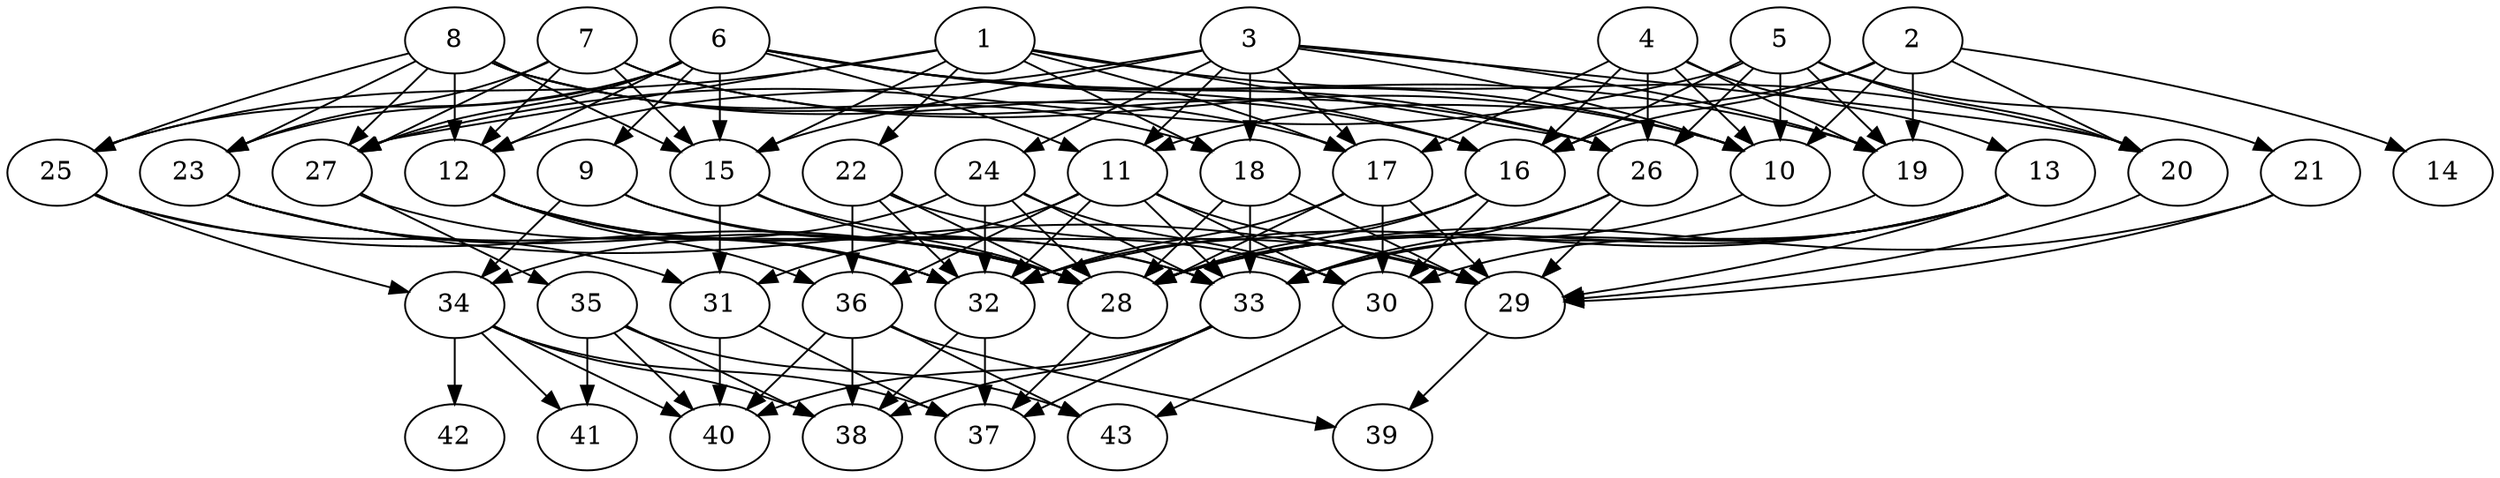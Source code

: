 // DAG (tier=3-complex, mode=data, n=43, ccr=0.501, fat=0.714, density=0.747, regular=0.309, jump=0.244, mindata=4194304, maxdata=33554432)
// DAG automatically generated by daggen at Sun Aug 24 16:33:35 2025
// /home/ermia/Project/Environments/daggen/bin/daggen --dot --ccr 0.501 --fat 0.714 --regular 0.309 --density 0.747 --jump 0.244 --mindata 4194304 --maxdata 33554432 -n 43 
digraph G {
  1 [size="42551922832897088", alpha="0.16", expect_size="21275961416448544"]
  1 -> 15 [size ="1981698749235200"]
  1 -> 17 [size ="1981698749235200"]
  1 -> 18 [size ="1981698749235200"]
  1 -> 20 [size ="1981698749235200"]
  1 -> 22 [size ="1981698749235200"]
  1 -> 25 [size ="1981698749235200"]
  1 -> 26 [size ="1981698749235200"]
  1 -> 27 [size ="1981698749235200"]
  2 [size="21746916520108840", alpha="0.10", expect_size="10873458260054420"]
  2 -> 10 [size ="696493908426752"]
  2 -> 11 [size ="696493908426752"]
  2 -> 14 [size ="696493908426752"]
  2 -> 16 [size ="696493908426752"]
  2 -> 19 [size ="696493908426752"]
  2 -> 20 [size ="696493908426752"]
  3 [size="11990258235683608576", alpha="0.03", expect_size="5995129117841804288"]
  3 -> 10 [size ="4933432647876608"]
  3 -> 11 [size ="4933432647876608"]
  3 -> 12 [size ="4933432647876608"]
  3 -> 15 [size ="4933432647876608"]
  3 -> 17 [size ="4933432647876608"]
  3 -> 18 [size ="4933432647876608"]
  3 -> 19 [size ="4933432647876608"]
  3 -> 20 [size ="4933432647876608"]
  3 -> 24 [size ="4933432647876608"]
  4 [size="2907376330687515721728", alpha="0.01", expect_size="1453688165343757860864"]
  4 -> 10 [size ="1629636790321152"]
  4 -> 13 [size ="1629636790321152"]
  4 -> 16 [size ="1629636790321152"]
  4 -> 17 [size ="1629636790321152"]
  4 -> 19 [size ="1629636790321152"]
  4 -> 26 [size ="1629636790321152"]
  5 [size="1000422459476711309312", alpha="0.03", expect_size="500211229738355654656"]
  5 -> 10 [size ="800225295859712"]
  5 -> 16 [size ="800225295859712"]
  5 -> 19 [size ="800225295859712"]
  5 -> 20 [size ="800225295859712"]
  5 -> 21 [size ="800225295859712"]
  5 -> 26 [size ="800225295859712"]
  5 -> 27 [size ="800225295859712"]
  6 [size="59399048839094272", alpha="0.05", expect_size="29699524419547136"]
  6 -> 9 [size ="1113642103734272"]
  6 -> 10 [size ="1113642103734272"]
  6 -> 11 [size ="1113642103734272"]
  6 -> 12 [size ="1113642103734272"]
  6 -> 15 [size ="1113642103734272"]
  6 -> 16 [size ="1113642103734272"]
  6 -> 19 [size ="1113642103734272"]
  6 -> 23 [size ="1113642103734272"]
  6 -> 25 [size ="1113642103734272"]
  6 -> 26 [size ="1113642103734272"]
  6 -> 27 [size ="1113642103734272"]
  7 [size="6672533648387866624000", alpha="0.14", expect_size="3336266824193933312000"]
  7 -> 10 [size ="2835418500300800"]
  7 -> 12 [size ="2835418500300800"]
  7 -> 15 [size ="2835418500300800"]
  7 -> 23 [size ="2835418500300800"]
  7 -> 26 [size ="2835418500300800"]
  7 -> 27 [size ="2835418500300800"]
  8 [size="2714055025512114688", alpha="0.13", expect_size="1357027512756057344"]
  8 -> 12 [size ="1185316761239552"]
  8 -> 15 [size ="1185316761239552"]
  8 -> 16 [size ="1185316761239552"]
  8 -> 17 [size ="1185316761239552"]
  8 -> 18 [size ="1185316761239552"]
  8 -> 23 [size ="1185316761239552"]
  8 -> 25 [size ="1185316761239552"]
  8 -> 27 [size ="1185316761239552"]
  9 [size="115828500954509120", alpha="0.03", expect_size="57914250477254560"]
  9 -> 28 [size ="8483963018412032"]
  9 -> 33 [size ="8483963018412032"]
  9 -> 34 [size ="8483963018412032"]
  10 [size="146426982599600000", alpha="0.04", expect_size="73213491299800000"]
  10 -> 33 [size ="2990156231475200"]
  11 [size="5884786431654818217984", alpha="0.16", expect_size="2942393215827409108992"]
  11 -> 29 [size ="2607616924581888"]
  11 -> 30 [size ="2607616924581888"]
  11 -> 31 [size ="2607616924581888"]
  11 -> 32 [size ="2607616924581888"]
  11 -> 33 [size ="2607616924581888"]
  11 -> 36 [size ="2607616924581888"]
  12 [size="6976454853660770304000", alpha="0.14", expect_size="3488227426830385152000"]
  12 -> 28 [size ="2920876395724800"]
  12 -> 32 [size ="2920876395724800"]
  12 -> 33 [size ="2920876395724800"]
  12 -> 36 [size ="2920876395724800"]
  13 [size="9177023026453428224", alpha="0.05", expect_size="4588511513226714112"]
  13 -> 28 [size ="8729005666598912"]
  13 -> 29 [size ="8729005666598912"]
  13 -> 30 [size ="8729005666598912"]
  13 -> 32 [size ="8729005666598912"]
  13 -> 33 [size ="8729005666598912"]
  14 [size="510236505294181504", alpha="0.11", expect_size="255118252647090752"]
  15 [size="1232719734711689150464", alpha="0.10", expect_size="616359867355844575232"]
  15 -> 28 [size ="919742424547328"]
  15 -> 30 [size ="919742424547328"]
  15 -> 31 [size ="919742424547328"]
  16 [size="14826714403408711778304", alpha="0.13", expect_size="7413357201704355889152"]
  16 -> 28 [size ="4828215008821248"]
  16 -> 30 [size ="4828215008821248"]
  16 -> 32 [size ="4828215008821248"]
  17 [size="271608483339965696", alpha="0.07", expect_size="135804241669982848"]
  17 -> 28 [size ="6292316201418752"]
  17 -> 29 [size ="6292316201418752"]
  17 -> 30 [size ="6292316201418752"]
  17 -> 32 [size ="6292316201418752"]
  18 [size="3209516832939573248000", alpha="0.17", expect_size="1604758416469786624000"]
  18 -> 28 [size ="1740669924147200"]
  18 -> 29 [size ="1740669924147200"]
  18 -> 33 [size ="1740669924147200"]
  19 [size="6961451789797449728", alpha="0.19", expect_size="3480725894898724864"]
  19 -> 28 [size ="2434300431564800"]
  20 [size="1715753333940975304704", alpha="0.05", expect_size="857876666970487652352"]
  20 -> 29 [size ="1146550587752448"]
  21 [size="18672459883721772761088", alpha="0.16", expect_size="9336229941860886380544"]
  21 -> 28 [size ="5630638908506112"]
  21 -> 29 [size ="5630638908506112"]
  22 [size="2731995143488073728", alpha="0.09", expect_size="1365997571744036864"]
  22 -> 28 [size ="928194114879488"]
  22 -> 29 [size ="928194114879488"]
  22 -> 32 [size ="928194114879488"]
  22 -> 36 [size ="928194114879488"]
  23 [size="347462421077739520", alpha="0.13", expect_size="173731210538869760"]
  23 -> 28 [size ="8239779674062848"]
  23 -> 29 [size ="8239779674062848"]
  23 -> 32 [size ="8239779674062848"]
  24 [size="2535252556796294856704", alpha="0.03", expect_size="1267626278398147428352"]
  24 -> 28 [size ="1487433208168448"]
  24 -> 30 [size ="1487433208168448"]
  24 -> 32 [size ="1487433208168448"]
  24 -> 33 [size ="1487433208168448"]
  24 -> 34 [size ="1487433208168448"]
  25 [size="16680764659679931400192", alpha="0.02", expect_size="8340382329839965700096"]
  25 -> 28 [size ="5222766668152832"]
  25 -> 31 [size ="5222766668152832"]
  25 -> 34 [size ="5222766668152832"]
  26 [size="27249839465618736", alpha="0.20", expect_size="13624919732809368"]
  26 -> 28 [size ="3212710196019200"]
  26 -> 29 [size ="3212710196019200"]
  26 -> 33 [size ="3212710196019200"]
  27 [size="31004409775808195854336", alpha="0.04", expect_size="15502204887904097927168"]
  27 -> 32 [size ="7895366582140928"]
  27 -> 35 [size ="7895366582140928"]
  28 [size="742777600970380544", alpha="0.17", expect_size="371388800485190272"]
  28 -> 37 [size ="384928692830208"]
  29 [size="29282338975453636", alpha="0.07", expect_size="14641169487726818"]
  29 -> 39 [size ="488486771621888"]
  30 [size="61861696948076816", alpha="0.17", expect_size="30930848474038408"]
  30 -> 43 [size ="7639603318095872"]
  31 [size="10881070877277945856000", alpha="0.19", expect_size="5440535438638972928000"]
  31 -> 37 [size ="3928297884876800"]
  31 -> 40 [size ="3928297884876800"]
  32 [size="17354868402367236096", alpha="0.11", expect_size="8677434201183618048"]
  32 -> 37 [size ="6575259461353472"]
  32 -> 38 [size ="6575259461353472"]
  33 [size="290097156300194368", alpha="0.09", expect_size="145048578150097184"]
  33 -> 37 [size ="7705564452749312"]
  33 -> 38 [size ="7705564452749312"]
  33 -> 40 [size ="7705564452749312"]
  34 [size="127017762503472944", alpha="0.09", expect_size="63508881251736472"]
  34 -> 37 [size ="3196969677750272"]
  34 -> 38 [size ="3196969677750272"]
  34 -> 40 [size ="3196969677750272"]
  34 -> 41 [size ="3196969677750272"]
  34 -> 42 [size ="3196969677750272"]
  35 [size="15722070834302762", alpha="0.05", expect_size="7861035417151381"]
  35 -> 38 [size ="521811422871552"]
  35 -> 40 [size ="521811422871552"]
  35 -> 41 [size ="521811422871552"]
  35 -> 43 [size ="521811422871552"]
  36 [size="95974828927442272", alpha="0.03", expect_size="47987414463721136"]
  36 -> 38 [size ="162034561843200"]
  36 -> 39 [size ="162034561843200"]
  36 -> 40 [size ="162034561843200"]
  36 -> 43 [size ="162034561843200"]
  37 [size="9463112455699344", alpha="0.19", expect_size="4731556227849672"]
  38 [size="17359622255834556268544", alpha="0.07", expect_size="8679811127917278134272"]
  39 [size="3918372377961598", alpha="0.17", expect_size="1959186188980799"]
  40 [size="390835950852243456000", alpha="0.00", expect_size="195417975426121728000"]
  41 [size="27188790320668082176000", alpha="0.08", expect_size="13594395160334041088000"]
  42 [size="237575017248781152", alpha="0.15", expect_size="118787508624390576"]
  43 [size="55284917353739064", alpha="0.06", expect_size="27642458676869532"]
}